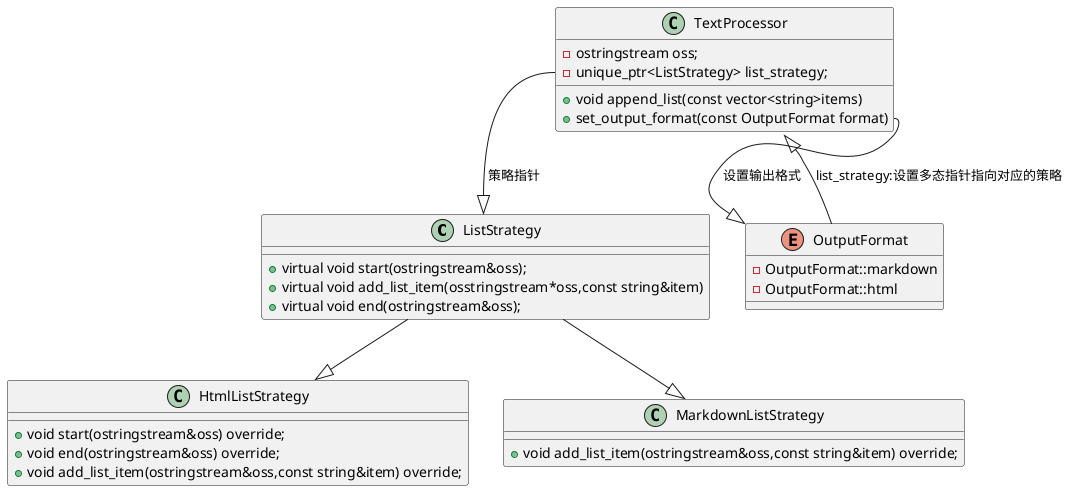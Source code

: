 @startuml
class ListStrategy{
    + virtual void start(ostringstream&oss);
    + virtual void add_list_item(osstringstream*oss,const string&item)
    + virtual void end(ostringstream&oss);
}
class TextProcessor{
    + void append_list(const vector<string>items)
    + set_output_format(const OutputFormat format)
    - ostringstream oss;
    - unique_ptr<ListStrategy> list_strategy;
}

class HtmlListStrategy{
    + void start(ostringstream&oss) override;
    + void end(ostringstream&oss) override;
    + void add_list_item(ostringstream&oss,const string&item) override;
}
class MarkdownListStrategy{
    + void add_list_item(ostringstream&oss,const string&item) override;
}
enum OutputFormat{
    - OutputFormat::markdown
    - OutputFormat::html
}
ListStrategy--|>HtmlListStrategy
ListStrategy--|>MarkdownListStrategy
TextProcessor::list_strategy--|>ListStrategy:策略指针
TextProcessor::set_output_format--|>OutputFormat:设置输出格式
OutputFormat--|>TextProcessor:list_strategy:设置多态指针指向对应的策略
@enduml